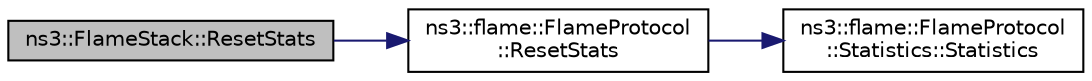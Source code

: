 digraph "ns3::FlameStack::ResetStats"
{
  edge [fontname="Helvetica",fontsize="10",labelfontname="Helvetica",labelfontsize="10"];
  node [fontname="Helvetica",fontsize="10",shape=record];
  rankdir="LR";
  Node1 [label="ns3::FlameStack::ResetStats",height=0.2,width=0.4,color="black", fillcolor="grey75", style="filled", fontcolor="black"];
  Node1 -> Node2 [color="midnightblue",fontsize="10",style="solid"];
  Node2 [label="ns3::flame::FlameProtocol\l::ResetStats",height=0.2,width=0.4,color="black", fillcolor="white", style="filled",URL="$dd/d6a/classns3_1_1flame_1_1FlameProtocol.html#ab93a741052cafb5e9ee8caa6e4262119",tooltip="Reset statistics function. "];
  Node2 -> Node3 [color="midnightblue",fontsize="10",style="solid"];
  Node3 [label="ns3::flame::FlameProtocol\l::Statistics::Statistics",height=0.2,width=0.4,color="black", fillcolor="white", style="filled",URL="$d5/dee/structns3_1_1flame_1_1FlameProtocol_1_1Statistics.html#a292c3813a541b8d992efbfbe96f7106f",tooltip="constructor "];
}
